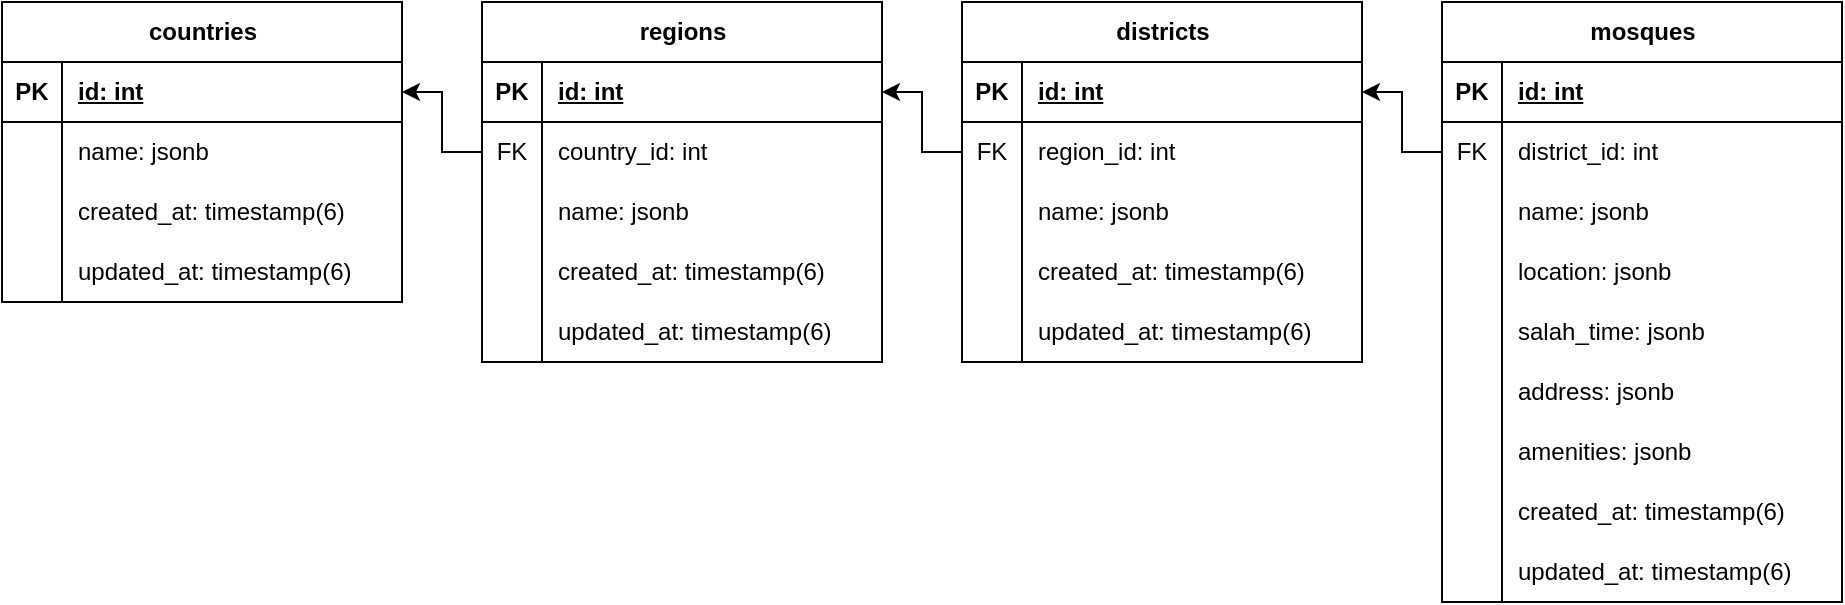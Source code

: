 <mxfile version="24.7.13" pages="2">
  <diagram name="DatabaseSchema" id="WzUOnFmFL3qH8dnvqTib">
    <mxGraphModel dx="1173" dy="785" grid="1" gridSize="10" guides="1" tooltips="1" connect="1" arrows="1" fold="1" page="1" pageScale="1" pageWidth="1169" pageHeight="827" math="0" shadow="0">
      <root>
        <mxCell id="0" />
        <mxCell id="1" parent="0" />
        <mxCell id="nkXTZ7SDxYpdGSPFOSb1-1" value="countries" style="shape=table;startSize=30;container=1;collapsible=1;childLayout=tableLayout;fixedRows=1;rowLines=0;fontStyle=1;align=center;resizeLast=1;html=1;" vertex="1" parent="1">
          <mxGeometry x="40" y="80" width="200" height="150" as="geometry" />
        </mxCell>
        <mxCell id="nkXTZ7SDxYpdGSPFOSb1-2" value="" style="shape=tableRow;horizontal=0;startSize=0;swimlaneHead=0;swimlaneBody=0;fillColor=none;collapsible=0;dropTarget=0;points=[[0,0.5],[1,0.5]];portConstraint=eastwest;top=0;left=0;right=0;bottom=1;" vertex="1" parent="nkXTZ7SDxYpdGSPFOSb1-1">
          <mxGeometry y="30" width="200" height="30" as="geometry" />
        </mxCell>
        <mxCell id="nkXTZ7SDxYpdGSPFOSb1-3" value="PK" style="shape=partialRectangle;connectable=0;fillColor=none;top=0;left=0;bottom=0;right=0;fontStyle=1;overflow=hidden;whiteSpace=wrap;html=1;" vertex="1" parent="nkXTZ7SDxYpdGSPFOSb1-2">
          <mxGeometry width="30" height="30" as="geometry">
            <mxRectangle width="30" height="30" as="alternateBounds" />
          </mxGeometry>
        </mxCell>
        <mxCell id="nkXTZ7SDxYpdGSPFOSb1-4" value="id: int" style="shape=partialRectangle;connectable=0;fillColor=none;top=0;left=0;bottom=0;right=0;align=left;spacingLeft=6;fontStyle=5;overflow=hidden;whiteSpace=wrap;html=1;" vertex="1" parent="nkXTZ7SDxYpdGSPFOSb1-2">
          <mxGeometry x="30" width="170" height="30" as="geometry">
            <mxRectangle width="170" height="30" as="alternateBounds" />
          </mxGeometry>
        </mxCell>
        <mxCell id="nkXTZ7SDxYpdGSPFOSb1-5" value="" style="shape=tableRow;horizontal=0;startSize=0;swimlaneHead=0;swimlaneBody=0;fillColor=none;collapsible=0;dropTarget=0;points=[[0,0.5],[1,0.5]];portConstraint=eastwest;top=0;left=0;right=0;bottom=0;" vertex="1" parent="nkXTZ7SDxYpdGSPFOSb1-1">
          <mxGeometry y="60" width="200" height="30" as="geometry" />
        </mxCell>
        <mxCell id="nkXTZ7SDxYpdGSPFOSb1-6" value="" style="shape=partialRectangle;connectable=0;fillColor=none;top=0;left=0;bottom=0;right=0;editable=1;overflow=hidden;whiteSpace=wrap;html=1;" vertex="1" parent="nkXTZ7SDxYpdGSPFOSb1-5">
          <mxGeometry width="30" height="30" as="geometry">
            <mxRectangle width="30" height="30" as="alternateBounds" />
          </mxGeometry>
        </mxCell>
        <mxCell id="nkXTZ7SDxYpdGSPFOSb1-7" value="name: jsonb" style="shape=partialRectangle;connectable=0;fillColor=none;top=0;left=0;bottom=0;right=0;align=left;spacingLeft=6;overflow=hidden;whiteSpace=wrap;html=1;" vertex="1" parent="nkXTZ7SDxYpdGSPFOSb1-5">
          <mxGeometry x="30" width="170" height="30" as="geometry">
            <mxRectangle width="170" height="30" as="alternateBounds" />
          </mxGeometry>
        </mxCell>
        <mxCell id="nkXTZ7SDxYpdGSPFOSb1-8" value="" style="shape=tableRow;horizontal=0;startSize=0;swimlaneHead=0;swimlaneBody=0;fillColor=none;collapsible=0;dropTarget=0;points=[[0,0.5],[1,0.5]];portConstraint=eastwest;top=0;left=0;right=0;bottom=0;" vertex="1" parent="nkXTZ7SDxYpdGSPFOSb1-1">
          <mxGeometry y="90" width="200" height="30" as="geometry" />
        </mxCell>
        <mxCell id="nkXTZ7SDxYpdGSPFOSb1-9" value="" style="shape=partialRectangle;connectable=0;fillColor=none;top=0;left=0;bottom=0;right=0;editable=1;overflow=hidden;whiteSpace=wrap;html=1;" vertex="1" parent="nkXTZ7SDxYpdGSPFOSb1-8">
          <mxGeometry width="30" height="30" as="geometry">
            <mxRectangle width="30" height="30" as="alternateBounds" />
          </mxGeometry>
        </mxCell>
        <mxCell id="nkXTZ7SDxYpdGSPFOSb1-10" value="created_at: timestamp(6)" style="shape=partialRectangle;connectable=0;fillColor=none;top=0;left=0;bottom=0;right=0;align=left;spacingLeft=6;overflow=hidden;whiteSpace=wrap;html=1;" vertex="1" parent="nkXTZ7SDxYpdGSPFOSb1-8">
          <mxGeometry x="30" width="170" height="30" as="geometry">
            <mxRectangle width="170" height="30" as="alternateBounds" />
          </mxGeometry>
        </mxCell>
        <mxCell id="nkXTZ7SDxYpdGSPFOSb1-11" value="" style="shape=tableRow;horizontal=0;startSize=0;swimlaneHead=0;swimlaneBody=0;fillColor=none;collapsible=0;dropTarget=0;points=[[0,0.5],[1,0.5]];portConstraint=eastwest;top=0;left=0;right=0;bottom=0;" vertex="1" parent="nkXTZ7SDxYpdGSPFOSb1-1">
          <mxGeometry y="120" width="200" height="30" as="geometry" />
        </mxCell>
        <mxCell id="nkXTZ7SDxYpdGSPFOSb1-12" value="" style="shape=partialRectangle;connectable=0;fillColor=none;top=0;left=0;bottom=0;right=0;editable=1;overflow=hidden;whiteSpace=wrap;html=1;" vertex="1" parent="nkXTZ7SDxYpdGSPFOSb1-11">
          <mxGeometry width="30" height="30" as="geometry">
            <mxRectangle width="30" height="30" as="alternateBounds" />
          </mxGeometry>
        </mxCell>
        <mxCell id="nkXTZ7SDxYpdGSPFOSb1-13" value="updated_at: timestamp(6)" style="shape=partialRectangle;connectable=0;fillColor=none;top=0;left=0;bottom=0;right=0;align=left;spacingLeft=6;overflow=hidden;whiteSpace=wrap;html=1;" vertex="1" parent="nkXTZ7SDxYpdGSPFOSb1-11">
          <mxGeometry x="30" width="170" height="30" as="geometry">
            <mxRectangle width="170" height="30" as="alternateBounds" />
          </mxGeometry>
        </mxCell>
        <mxCell id="nkXTZ7SDxYpdGSPFOSb1-14" value="regions" style="shape=table;startSize=30;container=1;collapsible=1;childLayout=tableLayout;fixedRows=1;rowLines=0;fontStyle=1;align=center;resizeLast=1;html=1;" vertex="1" parent="1">
          <mxGeometry x="280" y="80" width="200" height="180" as="geometry" />
        </mxCell>
        <mxCell id="nkXTZ7SDxYpdGSPFOSb1-15" value="" style="shape=tableRow;horizontal=0;startSize=0;swimlaneHead=0;swimlaneBody=0;fillColor=none;collapsible=0;dropTarget=0;points=[[0,0.5],[1,0.5]];portConstraint=eastwest;top=0;left=0;right=0;bottom=1;strokeColor=default;swimlaneLine=1;" vertex="1" parent="nkXTZ7SDxYpdGSPFOSb1-14">
          <mxGeometry y="30" width="200" height="30" as="geometry" />
        </mxCell>
        <mxCell id="nkXTZ7SDxYpdGSPFOSb1-16" value="PK" style="shape=partialRectangle;connectable=0;fillColor=none;top=0;left=0;bottom=0;right=0;fontStyle=1;overflow=hidden;whiteSpace=wrap;html=1;" vertex="1" parent="nkXTZ7SDxYpdGSPFOSb1-15">
          <mxGeometry width="30" height="30" as="geometry">
            <mxRectangle width="30" height="30" as="alternateBounds" />
          </mxGeometry>
        </mxCell>
        <mxCell id="nkXTZ7SDxYpdGSPFOSb1-17" value="id: int" style="shape=partialRectangle;connectable=0;fillColor=none;top=0;left=0;bottom=0;right=0;align=left;spacingLeft=6;fontStyle=5;overflow=hidden;whiteSpace=wrap;html=1;" vertex="1" parent="nkXTZ7SDxYpdGSPFOSb1-15">
          <mxGeometry x="30" width="170" height="30" as="geometry">
            <mxRectangle width="170" height="30" as="alternateBounds" />
          </mxGeometry>
        </mxCell>
        <mxCell id="nkXTZ7SDxYpdGSPFOSb1-27" value="" style="shape=tableRow;horizontal=0;startSize=0;swimlaneHead=0;swimlaneBody=0;fillColor=none;collapsible=0;dropTarget=0;points=[[0,0.5],[1,0.5]];portConstraint=eastwest;top=0;left=0;right=0;bottom=0;" vertex="1" parent="nkXTZ7SDxYpdGSPFOSb1-14">
          <mxGeometry y="60" width="200" height="30" as="geometry" />
        </mxCell>
        <mxCell id="nkXTZ7SDxYpdGSPFOSb1-28" value="FK" style="shape=partialRectangle;connectable=0;fillColor=none;top=0;left=0;bottom=0;right=0;editable=1;overflow=hidden;whiteSpace=wrap;html=1;" vertex="1" parent="nkXTZ7SDxYpdGSPFOSb1-27">
          <mxGeometry width="30" height="30" as="geometry">
            <mxRectangle width="30" height="30" as="alternateBounds" />
          </mxGeometry>
        </mxCell>
        <mxCell id="nkXTZ7SDxYpdGSPFOSb1-29" value="country_id: int" style="shape=partialRectangle;connectable=0;fillColor=none;top=0;left=0;bottom=0;right=0;align=left;spacingLeft=6;overflow=hidden;whiteSpace=wrap;html=1;" vertex="1" parent="nkXTZ7SDxYpdGSPFOSb1-27">
          <mxGeometry x="30" width="170" height="30" as="geometry">
            <mxRectangle width="170" height="30" as="alternateBounds" />
          </mxGeometry>
        </mxCell>
        <mxCell id="nkXTZ7SDxYpdGSPFOSb1-18" value="" style="shape=tableRow;horizontal=0;startSize=0;swimlaneHead=0;swimlaneBody=0;fillColor=none;collapsible=0;dropTarget=0;points=[[0,0.5],[1,0.5]];portConstraint=eastwest;top=0;left=0;right=0;bottom=0;" vertex="1" parent="nkXTZ7SDxYpdGSPFOSb1-14">
          <mxGeometry y="90" width="200" height="30" as="geometry" />
        </mxCell>
        <mxCell id="nkXTZ7SDxYpdGSPFOSb1-19" value="" style="shape=partialRectangle;connectable=0;fillColor=none;top=0;left=0;bottom=0;right=0;editable=1;overflow=hidden;whiteSpace=wrap;html=1;" vertex="1" parent="nkXTZ7SDxYpdGSPFOSb1-18">
          <mxGeometry width="30" height="30" as="geometry">
            <mxRectangle width="30" height="30" as="alternateBounds" />
          </mxGeometry>
        </mxCell>
        <mxCell id="nkXTZ7SDxYpdGSPFOSb1-20" value="name: jsonb" style="shape=partialRectangle;connectable=0;fillColor=none;top=0;left=0;bottom=0;right=0;align=left;spacingLeft=6;overflow=hidden;whiteSpace=wrap;html=1;" vertex="1" parent="nkXTZ7SDxYpdGSPFOSb1-18">
          <mxGeometry x="30" width="170" height="30" as="geometry">
            <mxRectangle width="170" height="30" as="alternateBounds" />
          </mxGeometry>
        </mxCell>
        <mxCell id="nkXTZ7SDxYpdGSPFOSb1-21" value="" style="shape=tableRow;horizontal=0;startSize=0;swimlaneHead=0;swimlaneBody=0;fillColor=none;collapsible=0;dropTarget=0;points=[[0,0.5],[1,0.5]];portConstraint=eastwest;top=0;left=0;right=0;bottom=0;" vertex="1" parent="nkXTZ7SDxYpdGSPFOSb1-14">
          <mxGeometry y="120" width="200" height="30" as="geometry" />
        </mxCell>
        <mxCell id="nkXTZ7SDxYpdGSPFOSb1-22" value="" style="shape=partialRectangle;connectable=0;fillColor=none;top=0;left=0;bottom=0;right=0;editable=1;overflow=hidden;whiteSpace=wrap;html=1;" vertex="1" parent="nkXTZ7SDxYpdGSPFOSb1-21">
          <mxGeometry width="30" height="30" as="geometry">
            <mxRectangle width="30" height="30" as="alternateBounds" />
          </mxGeometry>
        </mxCell>
        <mxCell id="nkXTZ7SDxYpdGSPFOSb1-23" value="created_at: timestamp(6)" style="shape=partialRectangle;connectable=0;fillColor=none;top=0;left=0;bottom=0;right=0;align=left;spacingLeft=6;overflow=hidden;whiteSpace=wrap;html=1;" vertex="1" parent="nkXTZ7SDxYpdGSPFOSb1-21">
          <mxGeometry x="30" width="170" height="30" as="geometry">
            <mxRectangle width="170" height="30" as="alternateBounds" />
          </mxGeometry>
        </mxCell>
        <mxCell id="nkXTZ7SDxYpdGSPFOSb1-24" value="" style="shape=tableRow;horizontal=0;startSize=0;swimlaneHead=0;swimlaneBody=0;fillColor=none;collapsible=0;dropTarget=0;points=[[0,0.5],[1,0.5]];portConstraint=eastwest;top=0;left=0;right=0;bottom=0;" vertex="1" parent="nkXTZ7SDxYpdGSPFOSb1-14">
          <mxGeometry y="150" width="200" height="30" as="geometry" />
        </mxCell>
        <mxCell id="nkXTZ7SDxYpdGSPFOSb1-25" value="" style="shape=partialRectangle;connectable=0;fillColor=none;top=0;left=0;bottom=0;right=0;editable=1;overflow=hidden;whiteSpace=wrap;html=1;" vertex="1" parent="nkXTZ7SDxYpdGSPFOSb1-24">
          <mxGeometry width="30" height="30" as="geometry">
            <mxRectangle width="30" height="30" as="alternateBounds" />
          </mxGeometry>
        </mxCell>
        <mxCell id="nkXTZ7SDxYpdGSPFOSb1-26" value="updated_at: timestamp(6)" style="shape=partialRectangle;connectable=0;fillColor=none;top=0;left=0;bottom=0;right=0;align=left;spacingLeft=6;overflow=hidden;whiteSpace=wrap;html=1;" vertex="1" parent="nkXTZ7SDxYpdGSPFOSb1-24">
          <mxGeometry x="30" width="170" height="30" as="geometry">
            <mxRectangle width="170" height="30" as="alternateBounds" />
          </mxGeometry>
        </mxCell>
        <mxCell id="nkXTZ7SDxYpdGSPFOSb1-30" value="districts" style="shape=table;startSize=30;container=1;collapsible=1;childLayout=tableLayout;fixedRows=1;rowLines=0;fontStyle=1;align=center;resizeLast=1;html=1;" vertex="1" parent="1">
          <mxGeometry x="520" y="80" width="200" height="180" as="geometry" />
        </mxCell>
        <mxCell id="nkXTZ7SDxYpdGSPFOSb1-31" value="" style="shape=tableRow;horizontal=0;startSize=0;swimlaneHead=0;swimlaneBody=0;fillColor=none;collapsible=0;dropTarget=0;points=[[0,0.5],[1,0.5]];portConstraint=eastwest;top=0;left=0;right=0;bottom=1;" vertex="1" parent="nkXTZ7SDxYpdGSPFOSb1-30">
          <mxGeometry y="30" width="200" height="30" as="geometry" />
        </mxCell>
        <mxCell id="nkXTZ7SDxYpdGSPFOSb1-32" value="PK" style="shape=partialRectangle;connectable=0;fillColor=none;top=0;left=0;bottom=0;right=0;fontStyle=1;overflow=hidden;whiteSpace=wrap;html=1;" vertex="1" parent="nkXTZ7SDxYpdGSPFOSb1-31">
          <mxGeometry width="30" height="30" as="geometry">
            <mxRectangle width="30" height="30" as="alternateBounds" />
          </mxGeometry>
        </mxCell>
        <mxCell id="nkXTZ7SDxYpdGSPFOSb1-33" value="id: int" style="shape=partialRectangle;connectable=0;fillColor=none;top=0;left=0;bottom=0;right=0;align=left;spacingLeft=6;fontStyle=5;overflow=hidden;whiteSpace=wrap;html=1;" vertex="1" parent="nkXTZ7SDxYpdGSPFOSb1-31">
          <mxGeometry x="30" width="170" height="30" as="geometry">
            <mxRectangle width="170" height="30" as="alternateBounds" />
          </mxGeometry>
        </mxCell>
        <mxCell id="nkXTZ7SDxYpdGSPFOSb1-37" value="" style="shape=tableRow;horizontal=0;startSize=0;swimlaneHead=0;swimlaneBody=0;fillColor=none;collapsible=0;dropTarget=0;points=[[0,0.5],[1,0.5]];portConstraint=eastwest;top=0;left=0;right=0;bottom=0;" vertex="1" parent="nkXTZ7SDxYpdGSPFOSb1-30">
          <mxGeometry y="60" width="200" height="30" as="geometry" />
        </mxCell>
        <mxCell id="nkXTZ7SDxYpdGSPFOSb1-38" value="FK" style="shape=partialRectangle;connectable=0;fillColor=none;top=0;left=0;bottom=0;right=0;editable=1;overflow=hidden;whiteSpace=wrap;html=1;" vertex="1" parent="nkXTZ7SDxYpdGSPFOSb1-37">
          <mxGeometry width="30" height="30" as="geometry">
            <mxRectangle width="30" height="30" as="alternateBounds" />
          </mxGeometry>
        </mxCell>
        <mxCell id="nkXTZ7SDxYpdGSPFOSb1-39" value="region_id: int" style="shape=partialRectangle;connectable=0;fillColor=none;top=0;left=0;bottom=0;right=0;align=left;spacingLeft=6;overflow=hidden;whiteSpace=wrap;html=1;" vertex="1" parent="nkXTZ7SDxYpdGSPFOSb1-37">
          <mxGeometry x="30" width="170" height="30" as="geometry">
            <mxRectangle width="170" height="30" as="alternateBounds" />
          </mxGeometry>
        </mxCell>
        <mxCell id="nkXTZ7SDxYpdGSPFOSb1-34" value="" style="shape=tableRow;horizontal=0;startSize=0;swimlaneHead=0;swimlaneBody=0;fillColor=none;collapsible=0;dropTarget=0;points=[[0,0.5],[1,0.5]];portConstraint=eastwest;top=0;left=0;right=0;bottom=0;" vertex="1" parent="nkXTZ7SDxYpdGSPFOSb1-30">
          <mxGeometry y="90" width="200" height="30" as="geometry" />
        </mxCell>
        <mxCell id="nkXTZ7SDxYpdGSPFOSb1-35" value="" style="shape=partialRectangle;connectable=0;fillColor=none;top=0;left=0;bottom=0;right=0;editable=1;overflow=hidden;whiteSpace=wrap;html=1;" vertex="1" parent="nkXTZ7SDxYpdGSPFOSb1-34">
          <mxGeometry width="30" height="30" as="geometry">
            <mxRectangle width="30" height="30" as="alternateBounds" />
          </mxGeometry>
        </mxCell>
        <mxCell id="nkXTZ7SDxYpdGSPFOSb1-36" value="name: jsonb" style="shape=partialRectangle;connectable=0;fillColor=none;top=0;left=0;bottom=0;right=0;align=left;spacingLeft=6;overflow=hidden;whiteSpace=wrap;html=1;" vertex="1" parent="nkXTZ7SDxYpdGSPFOSb1-34">
          <mxGeometry x="30" width="170" height="30" as="geometry">
            <mxRectangle width="170" height="30" as="alternateBounds" />
          </mxGeometry>
        </mxCell>
        <mxCell id="nkXTZ7SDxYpdGSPFOSb1-40" value="" style="shape=tableRow;horizontal=0;startSize=0;swimlaneHead=0;swimlaneBody=0;fillColor=none;collapsible=0;dropTarget=0;points=[[0,0.5],[1,0.5]];portConstraint=eastwest;top=0;left=0;right=0;bottom=0;" vertex="1" parent="nkXTZ7SDxYpdGSPFOSb1-30">
          <mxGeometry y="120" width="200" height="30" as="geometry" />
        </mxCell>
        <mxCell id="nkXTZ7SDxYpdGSPFOSb1-41" value="" style="shape=partialRectangle;connectable=0;fillColor=none;top=0;left=0;bottom=0;right=0;editable=1;overflow=hidden;whiteSpace=wrap;html=1;" vertex="1" parent="nkXTZ7SDxYpdGSPFOSb1-40">
          <mxGeometry width="30" height="30" as="geometry">
            <mxRectangle width="30" height="30" as="alternateBounds" />
          </mxGeometry>
        </mxCell>
        <mxCell id="nkXTZ7SDxYpdGSPFOSb1-42" value="created_at: timestamp(6)" style="shape=partialRectangle;connectable=0;fillColor=none;top=0;left=0;bottom=0;right=0;align=left;spacingLeft=6;overflow=hidden;whiteSpace=wrap;html=1;" vertex="1" parent="nkXTZ7SDxYpdGSPFOSb1-40">
          <mxGeometry x="30" width="170" height="30" as="geometry">
            <mxRectangle width="170" height="30" as="alternateBounds" />
          </mxGeometry>
        </mxCell>
        <mxCell id="nkXTZ7SDxYpdGSPFOSb1-43" value="" style="shape=tableRow;horizontal=0;startSize=0;swimlaneHead=0;swimlaneBody=0;fillColor=none;collapsible=0;dropTarget=0;points=[[0,0.5],[1,0.5]];portConstraint=eastwest;top=0;left=0;right=0;bottom=0;" vertex="1" parent="nkXTZ7SDxYpdGSPFOSb1-30">
          <mxGeometry y="150" width="200" height="30" as="geometry" />
        </mxCell>
        <mxCell id="nkXTZ7SDxYpdGSPFOSb1-44" value="" style="shape=partialRectangle;connectable=0;fillColor=none;top=0;left=0;bottom=0;right=0;editable=1;overflow=hidden;whiteSpace=wrap;html=1;" vertex="1" parent="nkXTZ7SDxYpdGSPFOSb1-43">
          <mxGeometry width="30" height="30" as="geometry">
            <mxRectangle width="30" height="30" as="alternateBounds" />
          </mxGeometry>
        </mxCell>
        <mxCell id="nkXTZ7SDxYpdGSPFOSb1-45" value="updated_at: timestamp(6)" style="shape=partialRectangle;connectable=0;fillColor=none;top=0;left=0;bottom=0;right=0;align=left;spacingLeft=6;overflow=hidden;whiteSpace=wrap;html=1;" vertex="1" parent="nkXTZ7SDxYpdGSPFOSb1-43">
          <mxGeometry x="30" width="170" height="30" as="geometry">
            <mxRectangle width="170" height="30" as="alternateBounds" />
          </mxGeometry>
        </mxCell>
        <mxCell id="nkXTZ7SDxYpdGSPFOSb1-46" value="mosques" style="shape=table;startSize=30;container=1;collapsible=1;childLayout=tableLayout;fixedRows=1;rowLines=0;fontStyle=1;align=center;resizeLast=1;html=1;" vertex="1" parent="1">
          <mxGeometry x="760" y="80" width="200" height="300" as="geometry" />
        </mxCell>
        <mxCell id="nkXTZ7SDxYpdGSPFOSb1-47" value="" style="shape=tableRow;horizontal=0;startSize=0;swimlaneHead=0;swimlaneBody=0;fillColor=none;collapsible=0;dropTarget=0;points=[[0,0.5],[1,0.5]];portConstraint=eastwest;top=0;left=0;right=0;bottom=1;" vertex="1" parent="nkXTZ7SDxYpdGSPFOSb1-46">
          <mxGeometry y="30" width="200" height="30" as="geometry" />
        </mxCell>
        <mxCell id="nkXTZ7SDxYpdGSPFOSb1-48" value="PK" style="shape=partialRectangle;connectable=0;fillColor=none;top=0;left=0;bottom=0;right=0;fontStyle=1;overflow=hidden;whiteSpace=wrap;html=1;" vertex="1" parent="nkXTZ7SDxYpdGSPFOSb1-47">
          <mxGeometry width="30" height="30" as="geometry">
            <mxRectangle width="30" height="30" as="alternateBounds" />
          </mxGeometry>
        </mxCell>
        <mxCell id="nkXTZ7SDxYpdGSPFOSb1-49" value="id: int" style="shape=partialRectangle;connectable=0;fillColor=none;top=0;left=0;bottom=0;right=0;align=left;spacingLeft=6;fontStyle=5;overflow=hidden;whiteSpace=wrap;html=1;" vertex="1" parent="nkXTZ7SDxYpdGSPFOSb1-47">
          <mxGeometry x="30" width="170" height="30" as="geometry">
            <mxRectangle width="170" height="30" as="alternateBounds" />
          </mxGeometry>
        </mxCell>
        <mxCell id="nkXTZ7SDxYpdGSPFOSb1-53" value="" style="shape=tableRow;horizontal=0;startSize=0;swimlaneHead=0;swimlaneBody=0;fillColor=none;collapsible=0;dropTarget=0;points=[[0,0.5],[1,0.5]];portConstraint=eastwest;top=0;left=0;right=0;bottom=0;" vertex="1" parent="nkXTZ7SDxYpdGSPFOSb1-46">
          <mxGeometry y="60" width="200" height="30" as="geometry" />
        </mxCell>
        <mxCell id="nkXTZ7SDxYpdGSPFOSb1-54" value="FK" style="shape=partialRectangle;connectable=0;fillColor=none;top=0;left=0;bottom=0;right=0;editable=1;overflow=hidden;whiteSpace=wrap;html=1;" vertex="1" parent="nkXTZ7SDxYpdGSPFOSb1-53">
          <mxGeometry width="30" height="30" as="geometry">
            <mxRectangle width="30" height="30" as="alternateBounds" />
          </mxGeometry>
        </mxCell>
        <mxCell id="nkXTZ7SDxYpdGSPFOSb1-55" value="district_id: int" style="shape=partialRectangle;connectable=0;fillColor=none;top=0;left=0;bottom=0;right=0;align=left;spacingLeft=6;overflow=hidden;whiteSpace=wrap;html=1;" vertex="1" parent="nkXTZ7SDxYpdGSPFOSb1-53">
          <mxGeometry x="30" width="170" height="30" as="geometry">
            <mxRectangle width="170" height="30" as="alternateBounds" />
          </mxGeometry>
        </mxCell>
        <mxCell id="nkXTZ7SDxYpdGSPFOSb1-50" value="" style="shape=tableRow;horizontal=0;startSize=0;swimlaneHead=0;swimlaneBody=0;fillColor=none;collapsible=0;dropTarget=0;points=[[0,0.5],[1,0.5]];portConstraint=eastwest;top=0;left=0;right=0;bottom=0;" vertex="1" parent="nkXTZ7SDxYpdGSPFOSb1-46">
          <mxGeometry y="90" width="200" height="30" as="geometry" />
        </mxCell>
        <mxCell id="nkXTZ7SDxYpdGSPFOSb1-51" value="" style="shape=partialRectangle;connectable=0;fillColor=none;top=0;left=0;bottom=0;right=0;editable=1;overflow=hidden;whiteSpace=wrap;html=1;" vertex="1" parent="nkXTZ7SDxYpdGSPFOSb1-50">
          <mxGeometry width="30" height="30" as="geometry">
            <mxRectangle width="30" height="30" as="alternateBounds" />
          </mxGeometry>
        </mxCell>
        <mxCell id="nkXTZ7SDxYpdGSPFOSb1-52" value="name: jsonb" style="shape=partialRectangle;connectable=0;fillColor=none;top=0;left=0;bottom=0;right=0;align=left;spacingLeft=6;overflow=hidden;whiteSpace=wrap;html=1;" vertex="1" parent="nkXTZ7SDxYpdGSPFOSb1-50">
          <mxGeometry x="30" width="170" height="30" as="geometry">
            <mxRectangle width="170" height="30" as="alternateBounds" />
          </mxGeometry>
        </mxCell>
        <mxCell id="nkXTZ7SDxYpdGSPFOSb1-67" value="" style="shape=tableRow;horizontal=0;startSize=0;swimlaneHead=0;swimlaneBody=0;fillColor=none;collapsible=0;dropTarget=0;points=[[0,0.5],[1,0.5]];portConstraint=eastwest;top=0;left=0;right=0;bottom=0;" vertex="1" parent="nkXTZ7SDxYpdGSPFOSb1-46">
          <mxGeometry y="120" width="200" height="30" as="geometry" />
        </mxCell>
        <mxCell id="nkXTZ7SDxYpdGSPFOSb1-68" value="" style="shape=partialRectangle;connectable=0;fillColor=none;top=0;left=0;bottom=0;right=0;editable=1;overflow=hidden;whiteSpace=wrap;html=1;" vertex="1" parent="nkXTZ7SDxYpdGSPFOSb1-67">
          <mxGeometry width="30" height="30" as="geometry">
            <mxRectangle width="30" height="30" as="alternateBounds" />
          </mxGeometry>
        </mxCell>
        <mxCell id="nkXTZ7SDxYpdGSPFOSb1-69" value="location: jsonb" style="shape=partialRectangle;connectable=0;fillColor=none;top=0;left=0;bottom=0;right=0;align=left;spacingLeft=6;overflow=hidden;whiteSpace=wrap;html=1;" vertex="1" parent="nkXTZ7SDxYpdGSPFOSb1-67">
          <mxGeometry x="30" width="170" height="30" as="geometry">
            <mxRectangle width="170" height="30" as="alternateBounds" />
          </mxGeometry>
        </mxCell>
        <mxCell id="nkXTZ7SDxYpdGSPFOSb1-70" value="" style="shape=tableRow;horizontal=0;startSize=0;swimlaneHead=0;swimlaneBody=0;fillColor=none;collapsible=0;dropTarget=0;points=[[0,0.5],[1,0.5]];portConstraint=eastwest;top=0;left=0;right=0;bottom=0;" vertex="1" parent="nkXTZ7SDxYpdGSPFOSb1-46">
          <mxGeometry y="150" width="200" height="30" as="geometry" />
        </mxCell>
        <mxCell id="nkXTZ7SDxYpdGSPFOSb1-71" value="" style="shape=partialRectangle;connectable=0;fillColor=none;top=0;left=0;bottom=0;right=0;editable=1;overflow=hidden;whiteSpace=wrap;html=1;" vertex="1" parent="nkXTZ7SDxYpdGSPFOSb1-70">
          <mxGeometry width="30" height="30" as="geometry">
            <mxRectangle width="30" height="30" as="alternateBounds" />
          </mxGeometry>
        </mxCell>
        <mxCell id="nkXTZ7SDxYpdGSPFOSb1-72" value="salah_time: jsonb" style="shape=partialRectangle;connectable=0;fillColor=none;top=0;left=0;bottom=0;right=0;align=left;spacingLeft=6;overflow=hidden;whiteSpace=wrap;html=1;" vertex="1" parent="nkXTZ7SDxYpdGSPFOSb1-70">
          <mxGeometry x="30" width="170" height="30" as="geometry">
            <mxRectangle width="170" height="30" as="alternateBounds" />
          </mxGeometry>
        </mxCell>
        <mxCell id="nkXTZ7SDxYpdGSPFOSb1-73" value="" style="shape=tableRow;horizontal=0;startSize=0;swimlaneHead=0;swimlaneBody=0;fillColor=none;collapsible=0;dropTarget=0;points=[[0,0.5],[1,0.5]];portConstraint=eastwest;top=0;left=0;right=0;bottom=0;" vertex="1" parent="nkXTZ7SDxYpdGSPFOSb1-46">
          <mxGeometry y="180" width="200" height="30" as="geometry" />
        </mxCell>
        <mxCell id="nkXTZ7SDxYpdGSPFOSb1-74" value="" style="shape=partialRectangle;connectable=0;fillColor=none;top=0;left=0;bottom=0;right=0;editable=1;overflow=hidden;whiteSpace=wrap;html=1;" vertex="1" parent="nkXTZ7SDxYpdGSPFOSb1-73">
          <mxGeometry width="30" height="30" as="geometry">
            <mxRectangle width="30" height="30" as="alternateBounds" />
          </mxGeometry>
        </mxCell>
        <mxCell id="nkXTZ7SDxYpdGSPFOSb1-75" value="address: jsonb" style="shape=partialRectangle;connectable=0;fillColor=none;top=0;left=0;bottom=0;right=0;align=left;spacingLeft=6;overflow=hidden;whiteSpace=wrap;html=1;" vertex="1" parent="nkXTZ7SDxYpdGSPFOSb1-73">
          <mxGeometry x="30" width="170" height="30" as="geometry">
            <mxRectangle width="170" height="30" as="alternateBounds" />
          </mxGeometry>
        </mxCell>
        <mxCell id="nkXTZ7SDxYpdGSPFOSb1-76" value="" style="shape=tableRow;horizontal=0;startSize=0;swimlaneHead=0;swimlaneBody=0;fillColor=none;collapsible=0;dropTarget=0;points=[[0,0.5],[1,0.5]];portConstraint=eastwest;top=0;left=0;right=0;bottom=0;" vertex="1" parent="nkXTZ7SDxYpdGSPFOSb1-46">
          <mxGeometry y="210" width="200" height="30" as="geometry" />
        </mxCell>
        <mxCell id="nkXTZ7SDxYpdGSPFOSb1-77" value="" style="shape=partialRectangle;connectable=0;fillColor=none;top=0;left=0;bottom=0;right=0;editable=1;overflow=hidden;whiteSpace=wrap;html=1;" vertex="1" parent="nkXTZ7SDxYpdGSPFOSb1-76">
          <mxGeometry width="30" height="30" as="geometry">
            <mxRectangle width="30" height="30" as="alternateBounds" />
          </mxGeometry>
        </mxCell>
        <mxCell id="nkXTZ7SDxYpdGSPFOSb1-78" value="amenities: jsonb" style="shape=partialRectangle;connectable=0;fillColor=none;top=0;left=0;bottom=0;right=0;align=left;spacingLeft=6;overflow=hidden;whiteSpace=wrap;html=1;" vertex="1" parent="nkXTZ7SDxYpdGSPFOSb1-76">
          <mxGeometry x="30" width="170" height="30" as="geometry">
            <mxRectangle width="170" height="30" as="alternateBounds" />
          </mxGeometry>
        </mxCell>
        <mxCell id="nkXTZ7SDxYpdGSPFOSb1-56" value="" style="shape=tableRow;horizontal=0;startSize=0;swimlaneHead=0;swimlaneBody=0;fillColor=none;collapsible=0;dropTarget=0;points=[[0,0.5],[1,0.5]];portConstraint=eastwest;top=0;left=0;right=0;bottom=0;" vertex="1" parent="nkXTZ7SDxYpdGSPFOSb1-46">
          <mxGeometry y="240" width="200" height="30" as="geometry" />
        </mxCell>
        <mxCell id="nkXTZ7SDxYpdGSPFOSb1-57" value="" style="shape=partialRectangle;connectable=0;fillColor=none;top=0;left=0;bottom=0;right=0;editable=1;overflow=hidden;whiteSpace=wrap;html=1;" vertex="1" parent="nkXTZ7SDxYpdGSPFOSb1-56">
          <mxGeometry width="30" height="30" as="geometry">
            <mxRectangle width="30" height="30" as="alternateBounds" />
          </mxGeometry>
        </mxCell>
        <mxCell id="nkXTZ7SDxYpdGSPFOSb1-58" value="created_at: timestamp(6)" style="shape=partialRectangle;connectable=0;fillColor=none;top=0;left=0;bottom=0;right=0;align=left;spacingLeft=6;overflow=hidden;whiteSpace=wrap;html=1;" vertex="1" parent="nkXTZ7SDxYpdGSPFOSb1-56">
          <mxGeometry x="30" width="170" height="30" as="geometry">
            <mxRectangle width="170" height="30" as="alternateBounds" />
          </mxGeometry>
        </mxCell>
        <mxCell id="nkXTZ7SDxYpdGSPFOSb1-59" value="" style="shape=tableRow;horizontal=0;startSize=0;swimlaneHead=0;swimlaneBody=0;fillColor=none;collapsible=0;dropTarget=0;points=[[0,0.5],[1,0.5]];portConstraint=eastwest;top=0;left=0;right=0;bottom=0;" vertex="1" parent="nkXTZ7SDxYpdGSPFOSb1-46">
          <mxGeometry y="270" width="200" height="30" as="geometry" />
        </mxCell>
        <mxCell id="nkXTZ7SDxYpdGSPFOSb1-60" value="" style="shape=partialRectangle;connectable=0;fillColor=none;top=0;left=0;bottom=0;right=0;editable=1;overflow=hidden;whiteSpace=wrap;html=1;" vertex="1" parent="nkXTZ7SDxYpdGSPFOSb1-59">
          <mxGeometry width="30" height="30" as="geometry">
            <mxRectangle width="30" height="30" as="alternateBounds" />
          </mxGeometry>
        </mxCell>
        <mxCell id="nkXTZ7SDxYpdGSPFOSb1-61" value="updated_at: timestamp(6)" style="shape=partialRectangle;connectable=0;fillColor=none;top=0;left=0;bottom=0;right=0;align=left;spacingLeft=6;overflow=hidden;whiteSpace=wrap;html=1;" vertex="1" parent="nkXTZ7SDxYpdGSPFOSb1-59">
          <mxGeometry x="30" width="170" height="30" as="geometry">
            <mxRectangle width="170" height="30" as="alternateBounds" />
          </mxGeometry>
        </mxCell>
        <mxCell id="nkXTZ7SDxYpdGSPFOSb1-79" style="edgeStyle=orthogonalEdgeStyle;rounded=0;orthogonalLoop=1;jettySize=auto;html=1;exitX=0;exitY=0.5;exitDx=0;exitDy=0;" edge="1" parent="1" source="nkXTZ7SDxYpdGSPFOSb1-53" target="nkXTZ7SDxYpdGSPFOSb1-31">
          <mxGeometry relative="1" as="geometry" />
        </mxCell>
        <mxCell id="nkXTZ7SDxYpdGSPFOSb1-80" style="edgeStyle=orthogonalEdgeStyle;rounded=0;orthogonalLoop=1;jettySize=auto;html=1;exitX=0;exitY=0.5;exitDx=0;exitDy=0;" edge="1" parent="1" source="nkXTZ7SDxYpdGSPFOSb1-37" target="nkXTZ7SDxYpdGSPFOSb1-15">
          <mxGeometry relative="1" as="geometry" />
        </mxCell>
        <mxCell id="nkXTZ7SDxYpdGSPFOSb1-81" style="edgeStyle=orthogonalEdgeStyle;rounded=0;orthogonalLoop=1;jettySize=auto;html=1;exitX=0;exitY=0.5;exitDx=0;exitDy=0;" edge="1" parent="1" source="nkXTZ7SDxYpdGSPFOSb1-27" target="nkXTZ7SDxYpdGSPFOSb1-2">
          <mxGeometry relative="1" as="geometry" />
        </mxCell>
      </root>
    </mxGraphModel>
  </diagram>
  <diagram id="Eb_2sReCZpHjwzB-w1V_" name="EntitySchema">
    <mxGraphModel dx="1235" dy="826" grid="1" gridSize="10" guides="1" tooltips="1" connect="1" arrows="1" fold="1" page="1" pageScale="1" pageWidth="1169" pageHeight="827" math="0" shadow="0">
      <root>
        <mxCell id="0" />
        <mxCell id="1" parent="0" />
        <mxCell id="_cFoJkdBK4DS1H8U97Kk-1" value="Country" style="swimlane;fontStyle=0;childLayout=stackLayout;horizontal=1;startSize=26;fillColor=none;horizontalStack=0;resizeParent=1;resizeParentMax=0;resizeLast=0;collapsible=1;marginBottom=0;whiteSpace=wrap;html=1;" vertex="1" parent="1">
          <mxGeometry x="120" y="200" width="200" height="156" as="geometry" />
        </mxCell>
        <mxCell id="_cFoJkdBK4DS1H8U97Kk-2" value="- id: Integer" style="text;strokeColor=none;fillColor=none;align=left;verticalAlign=top;spacingLeft=4;spacingRight=4;overflow=hidden;rotatable=0;points=[[0,0.5],[1,0.5]];portConstraint=eastwest;whiteSpace=wrap;html=1;" vertex="1" parent="_cFoJkdBK4DS1H8U97Kk-1">
          <mxGeometry y="26" width="200" height="26" as="geometry" />
        </mxCell>
        <mxCell id="_cFoJkdBK4DS1H8U97Kk-3" value="- name: HashMap&amp;lt;String,String&amp;gt;" style="text;strokeColor=none;fillColor=none;align=left;verticalAlign=top;spacingLeft=4;spacingRight=4;overflow=hidden;rotatable=0;points=[[0,0.5],[1,0.5]];portConstraint=eastwest;whiteSpace=wrap;html=1;" vertex="1" parent="_cFoJkdBK4DS1H8U97Kk-1">
          <mxGeometry y="52" width="200" height="26" as="geometry" />
        </mxCell>
        <mxCell id="_cFoJkdBK4DS1H8U97Kk-11" value="- regions: List&amp;lt;Region&amp;gt;" style="text;strokeColor=none;fillColor=none;align=left;verticalAlign=top;spacingLeft=4;spacingRight=4;overflow=hidden;rotatable=0;points=[[0,0.5],[1,0.5]];portConstraint=eastwest;whiteSpace=wrap;html=1;" vertex="1" parent="_cFoJkdBK4DS1H8U97Kk-1">
          <mxGeometry y="78" width="200" height="26" as="geometry" />
        </mxCell>
        <mxCell id="_cFoJkdBK4DS1H8U97Kk-4" value="- createdAt: LocalDateTime" style="text;strokeColor=none;fillColor=none;align=left;verticalAlign=top;spacingLeft=4;spacingRight=4;overflow=hidden;rotatable=0;points=[[0,0.5],[1,0.5]];portConstraint=eastwest;whiteSpace=wrap;html=1;" vertex="1" parent="_cFoJkdBK4DS1H8U97Kk-1">
          <mxGeometry y="104" width="200" height="26" as="geometry" />
        </mxCell>
        <mxCell id="_cFoJkdBK4DS1H8U97Kk-5" value="- updatedAt: LocalDateTime" style="text;strokeColor=none;fillColor=none;align=left;verticalAlign=top;spacingLeft=4;spacingRight=4;overflow=hidden;rotatable=0;points=[[0,0.5],[1,0.5]];portConstraint=eastwest;whiteSpace=wrap;html=1;" vertex="1" parent="_cFoJkdBK4DS1H8U97Kk-1">
          <mxGeometry y="130" width="200" height="26" as="geometry" />
        </mxCell>
        <mxCell id="_cFoJkdBK4DS1H8U97Kk-6" value="Region" style="swimlane;fontStyle=0;childLayout=stackLayout;horizontal=1;startSize=26;fillColor=none;horizontalStack=0;resizeParent=1;resizeParentMax=0;resizeLast=0;collapsible=1;marginBottom=0;whiteSpace=wrap;html=1;" vertex="1" parent="1">
          <mxGeometry x="360" y="200" width="200" height="182" as="geometry" />
        </mxCell>
        <mxCell id="_cFoJkdBK4DS1H8U97Kk-7" value="- id: Integer" style="text;strokeColor=none;fillColor=none;align=left;verticalAlign=top;spacingLeft=4;spacingRight=4;overflow=hidden;rotatable=0;points=[[0,0.5],[1,0.5]];portConstraint=eastwest;whiteSpace=wrap;html=1;" vertex="1" parent="_cFoJkdBK4DS1H8U97Kk-6">
          <mxGeometry y="26" width="200" height="26" as="geometry" />
        </mxCell>
        <mxCell id="_cFoJkdBK4DS1H8U97Kk-8" value="- name: HashMap&amp;lt;String,String&amp;gt;" style="text;strokeColor=none;fillColor=none;align=left;verticalAlign=top;spacingLeft=4;spacingRight=4;overflow=hidden;rotatable=0;points=[[0,0.5],[1,0.5]];portConstraint=eastwest;whiteSpace=wrap;html=1;" vertex="1" parent="_cFoJkdBK4DS1H8U97Kk-6">
          <mxGeometry y="52" width="200" height="26" as="geometry" />
        </mxCell>
        <mxCell id="_cFoJkdBK4DS1H8U97Kk-12" value="- country: Country" style="text;strokeColor=none;fillColor=none;align=left;verticalAlign=top;spacingLeft=4;spacingRight=4;overflow=hidden;rotatable=0;points=[[0,0.5],[1,0.5]];portConstraint=eastwest;whiteSpace=wrap;html=1;" vertex="1" parent="_cFoJkdBK4DS1H8U97Kk-6">
          <mxGeometry y="78" width="200" height="26" as="geometry" />
        </mxCell>
        <mxCell id="_cFoJkdBK4DS1H8U97Kk-13" value="- districts: List&amp;lt;District&amp;gt;" style="text;strokeColor=none;fillColor=none;align=left;verticalAlign=top;spacingLeft=4;spacingRight=4;overflow=hidden;rotatable=0;points=[[0,0.5],[1,0.5]];portConstraint=eastwest;whiteSpace=wrap;html=1;" vertex="1" parent="_cFoJkdBK4DS1H8U97Kk-6">
          <mxGeometry y="104" width="200" height="26" as="geometry" />
        </mxCell>
        <mxCell id="_cFoJkdBK4DS1H8U97Kk-9" value="- createdAt: LocalDateTime" style="text;strokeColor=none;fillColor=none;align=left;verticalAlign=top;spacingLeft=4;spacingRight=4;overflow=hidden;rotatable=0;points=[[0,0.5],[1,0.5]];portConstraint=eastwest;whiteSpace=wrap;html=1;" vertex="1" parent="_cFoJkdBK4DS1H8U97Kk-6">
          <mxGeometry y="130" width="200" height="26" as="geometry" />
        </mxCell>
        <mxCell id="_cFoJkdBK4DS1H8U97Kk-10" value="- updatedAt: LocalDateTime" style="text;strokeColor=none;fillColor=none;align=left;verticalAlign=top;spacingLeft=4;spacingRight=4;overflow=hidden;rotatable=0;points=[[0,0.5],[1,0.5]];portConstraint=eastwest;whiteSpace=wrap;html=1;" vertex="1" parent="_cFoJkdBK4DS1H8U97Kk-6">
          <mxGeometry y="156" width="200" height="26" as="geometry" />
        </mxCell>
        <mxCell id="_cFoJkdBK4DS1H8U97Kk-14" value="District" style="swimlane;fontStyle=0;childLayout=stackLayout;horizontal=1;startSize=26;fillColor=none;horizontalStack=0;resizeParent=1;resizeParentMax=0;resizeLast=0;collapsible=1;marginBottom=0;whiteSpace=wrap;html=1;" vertex="1" parent="1">
          <mxGeometry x="600" y="200" width="200" height="182" as="geometry" />
        </mxCell>
        <mxCell id="_cFoJkdBK4DS1H8U97Kk-15" value="- id: Integer" style="text;strokeColor=none;fillColor=none;align=left;verticalAlign=top;spacingLeft=4;spacingRight=4;overflow=hidden;rotatable=0;points=[[0,0.5],[1,0.5]];portConstraint=eastwest;whiteSpace=wrap;html=1;" vertex="1" parent="_cFoJkdBK4DS1H8U97Kk-14">
          <mxGeometry y="26" width="200" height="26" as="geometry" />
        </mxCell>
        <mxCell id="_cFoJkdBK4DS1H8U97Kk-16" value="- name: HashMap&amp;lt;String,String&amp;gt;" style="text;strokeColor=none;fillColor=none;align=left;verticalAlign=top;spacingLeft=4;spacingRight=4;overflow=hidden;rotatable=0;points=[[0,0.5],[1,0.5]];portConstraint=eastwest;whiteSpace=wrap;html=1;" vertex="1" parent="_cFoJkdBK4DS1H8U97Kk-14">
          <mxGeometry y="52" width="200" height="26" as="geometry" />
        </mxCell>
        <mxCell id="_cFoJkdBK4DS1H8U97Kk-17" value="- region: Region" style="text;strokeColor=none;fillColor=none;align=left;verticalAlign=top;spacingLeft=4;spacingRight=4;overflow=hidden;rotatable=0;points=[[0,0.5],[1,0.5]];portConstraint=eastwest;whiteSpace=wrap;html=1;" vertex="1" parent="_cFoJkdBK4DS1H8U97Kk-14">
          <mxGeometry y="78" width="200" height="26" as="geometry" />
        </mxCell>
        <mxCell id="_cFoJkdBK4DS1H8U97Kk-18" value="- mosques: List&amp;lt;Mosque&amp;gt;" style="text;strokeColor=none;fillColor=none;align=left;verticalAlign=top;spacingLeft=4;spacingRight=4;overflow=hidden;rotatable=0;points=[[0,0.5],[1,0.5]];portConstraint=eastwest;whiteSpace=wrap;html=1;" vertex="1" parent="_cFoJkdBK4DS1H8U97Kk-14">
          <mxGeometry y="104" width="200" height="26" as="geometry" />
        </mxCell>
        <mxCell id="_cFoJkdBK4DS1H8U97Kk-19" value="- createdAt: LocalDateTime" style="text;strokeColor=none;fillColor=none;align=left;verticalAlign=top;spacingLeft=4;spacingRight=4;overflow=hidden;rotatable=0;points=[[0,0.5],[1,0.5]];portConstraint=eastwest;whiteSpace=wrap;html=1;" vertex="1" parent="_cFoJkdBK4DS1H8U97Kk-14">
          <mxGeometry y="130" width="200" height="26" as="geometry" />
        </mxCell>
        <mxCell id="_cFoJkdBK4DS1H8U97Kk-20" value="- updatedAt: LocalDateTime" style="text;strokeColor=none;fillColor=none;align=left;verticalAlign=top;spacingLeft=4;spacingRight=4;overflow=hidden;rotatable=0;points=[[0,0.5],[1,0.5]];portConstraint=eastwest;whiteSpace=wrap;html=1;" vertex="1" parent="_cFoJkdBK4DS1H8U97Kk-14">
          <mxGeometry y="156" width="200" height="26" as="geometry" />
        </mxCell>
        <mxCell id="_cFoJkdBK4DS1H8U97Kk-21" value="Mosque" style="swimlane;fontStyle=0;childLayout=stackLayout;horizontal=1;startSize=26;fillColor=none;horizontalStack=0;resizeParent=1;resizeParentMax=0;resizeLast=0;collapsible=1;marginBottom=0;whiteSpace=wrap;html=1;" vertex="1" parent="1">
          <mxGeometry x="840" y="200" width="200" height="260" as="geometry" />
        </mxCell>
        <mxCell id="_cFoJkdBK4DS1H8U97Kk-22" value="- id: Integer" style="text;strokeColor=none;fillColor=none;align=left;verticalAlign=top;spacingLeft=4;spacingRight=4;overflow=hidden;rotatable=0;points=[[0,0.5],[1,0.5]];portConstraint=eastwest;whiteSpace=wrap;html=1;" vertex="1" parent="_cFoJkdBK4DS1H8U97Kk-21">
          <mxGeometry y="26" width="200" height="26" as="geometry" />
        </mxCell>
        <mxCell id="_cFoJkdBK4DS1H8U97Kk-23" value="- name: HashMap&amp;lt;String,String&amp;gt;" style="text;strokeColor=none;fillColor=none;align=left;verticalAlign=top;spacingLeft=4;spacingRight=4;overflow=hidden;rotatable=0;points=[[0,0.5],[1,0.5]];portConstraint=eastwest;whiteSpace=wrap;html=1;" vertex="1" parent="_cFoJkdBK4DS1H8U97Kk-21">
          <mxGeometry y="52" width="200" height="26" as="geometry" />
        </mxCell>
        <mxCell id="_cFoJkdBK4DS1H8U97Kk-24" value="- district: District" style="text;strokeColor=none;fillColor=none;align=left;verticalAlign=top;spacingLeft=4;spacingRight=4;overflow=hidden;rotatable=0;points=[[0,0.5],[1,0.5]];portConstraint=eastwest;whiteSpace=wrap;html=1;" vertex="1" parent="_cFoJkdBK4DS1H8U97Kk-21">
          <mxGeometry y="78" width="200" height="26" as="geometry" />
        </mxCell>
        <mxCell id="_cFoJkdBK4DS1H8U97Kk-25" value="- location: LocationVO" style="text;strokeColor=none;fillColor=none;align=left;verticalAlign=top;spacingLeft=4;spacingRight=4;overflow=hidden;rotatable=0;points=[[0,0.5],[1,0.5]];portConstraint=eastwest;whiteSpace=wrap;html=1;" vertex="1" parent="_cFoJkdBK4DS1H8U97Kk-21">
          <mxGeometry y="104" width="200" height="26" as="geometry" />
        </mxCell>
        <mxCell id="_cFoJkdBK4DS1H8U97Kk-28" value="- salahTime: SalahTimeVO" style="text;strokeColor=none;fillColor=none;align=left;verticalAlign=top;spacingLeft=4;spacingRight=4;overflow=hidden;rotatable=0;points=[[0,0.5],[1,0.5]];portConstraint=eastwest;whiteSpace=wrap;html=1;" vertex="1" parent="_cFoJkdBK4DS1H8U97Kk-21">
          <mxGeometry y="130" width="200" height="26" as="geometry" />
        </mxCell>
        <mxCell id="_cFoJkdBK4DS1H8U97Kk-29" value="- address: HashMap&amp;lt;String,String&amp;gt;" style="text;strokeColor=none;fillColor=none;align=left;verticalAlign=top;spacingLeft=4;spacingRight=4;overflow=hidden;rotatable=0;points=[[0,0.5],[1,0.5]];portConstraint=eastwest;whiteSpace=wrap;html=1;" vertex="1" parent="_cFoJkdBK4DS1H8U97Kk-21">
          <mxGeometry y="156" width="200" height="26" as="geometry" />
        </mxCell>
        <mxCell id="_cFoJkdBK4DS1H8U97Kk-30" value="- amenities: AmenitiesVO" style="text;strokeColor=none;fillColor=none;align=left;verticalAlign=top;spacingLeft=4;spacingRight=4;overflow=hidden;rotatable=0;points=[[0,0.5],[1,0.5]];portConstraint=eastwest;whiteSpace=wrap;html=1;" vertex="1" parent="_cFoJkdBK4DS1H8U97Kk-21">
          <mxGeometry y="182" width="200" height="26" as="geometry" />
        </mxCell>
        <mxCell id="_cFoJkdBK4DS1H8U97Kk-26" value="- createdAt: LocalDateTime" style="text;strokeColor=none;fillColor=none;align=left;verticalAlign=top;spacingLeft=4;spacingRight=4;overflow=hidden;rotatable=0;points=[[0,0.5],[1,0.5]];portConstraint=eastwest;whiteSpace=wrap;html=1;" vertex="1" parent="_cFoJkdBK4DS1H8U97Kk-21">
          <mxGeometry y="208" width="200" height="26" as="geometry" />
        </mxCell>
        <mxCell id="_cFoJkdBK4DS1H8U97Kk-27" value="- updatedAt: LocalDateTime" style="text;strokeColor=none;fillColor=none;align=left;verticalAlign=top;spacingLeft=4;spacingRight=4;overflow=hidden;rotatable=0;points=[[0,0.5],[1,0.5]];portConstraint=eastwest;whiteSpace=wrap;html=1;" vertex="1" parent="_cFoJkdBK4DS1H8U97Kk-21">
          <mxGeometry y="234" width="200" height="26" as="geometry" />
        </mxCell>
        <mxCell id="_cFoJkdBK4DS1H8U97Kk-33" value="LocationVO" style="swimlane;fontStyle=0;childLayout=stackLayout;horizontal=1;startSize=26;fillColor=none;horizontalStack=0;resizeParent=1;resizeParentMax=0;resizeLast=0;collapsible=1;marginBottom=0;whiteSpace=wrap;html=1;" vertex="1" parent="1">
          <mxGeometry x="120" y="480" width="160" height="78" as="geometry" />
        </mxCell>
        <mxCell id="_cFoJkdBK4DS1H8U97Kk-34" value="- latitude: String" style="text;strokeColor=none;fillColor=none;align=left;verticalAlign=top;spacingLeft=4;spacingRight=4;overflow=hidden;rotatable=0;points=[[0,0.5],[1,0.5]];portConstraint=eastwest;whiteSpace=wrap;html=1;" vertex="1" parent="_cFoJkdBK4DS1H8U97Kk-33">
          <mxGeometry y="26" width="160" height="26" as="geometry" />
        </mxCell>
        <mxCell id="_cFoJkdBK4DS1H8U97Kk-35" value="- longitude: String" style="text;strokeColor=none;fillColor=none;align=left;verticalAlign=top;spacingLeft=4;spacingRight=4;overflow=hidden;rotatable=0;points=[[0,0.5],[1,0.5]];portConstraint=eastwest;whiteSpace=wrap;html=1;" vertex="1" parent="_cFoJkdBK4DS1H8U97Kk-33">
          <mxGeometry y="52" width="160" height="26" as="geometry" />
        </mxCell>
        <mxCell id="_cFoJkdBK4DS1H8U97Kk-37" value="SalahTimeVO" style="swimlane;fontStyle=0;childLayout=stackLayout;horizontal=1;startSize=26;fillColor=none;horizontalStack=0;resizeParent=1;resizeParentMax=0;resizeLast=0;collapsible=1;marginBottom=0;whiteSpace=wrap;html=1;" vertex="1" parent="1">
          <mxGeometry x="320" y="480" width="160" height="156" as="geometry" />
        </mxCell>
        <mxCell id="_cFoJkdBK4DS1H8U97Kk-38" value="- fajr: String" style="text;strokeColor=none;fillColor=none;align=left;verticalAlign=top;spacingLeft=4;spacingRight=4;overflow=hidden;rotatable=0;points=[[0,0.5],[1,0.5]];portConstraint=eastwest;whiteSpace=wrap;html=1;" vertex="1" parent="_cFoJkdBK4DS1H8U97Kk-37">
          <mxGeometry y="26" width="160" height="26" as="geometry" />
        </mxCell>
        <mxCell id="_cFoJkdBK4DS1H8U97Kk-39" value="- dhuhr: String" style="text;strokeColor=none;fillColor=none;align=left;verticalAlign=top;spacingLeft=4;spacingRight=4;overflow=hidden;rotatable=0;points=[[0,0.5],[1,0.5]];portConstraint=eastwest;whiteSpace=wrap;html=1;" vertex="1" parent="_cFoJkdBK4DS1H8U97Kk-37">
          <mxGeometry y="52" width="160" height="26" as="geometry" />
        </mxCell>
        <mxCell id="_cFoJkdBK4DS1H8U97Kk-40" value="- asr: String" style="text;strokeColor=none;fillColor=none;align=left;verticalAlign=top;spacingLeft=4;spacingRight=4;overflow=hidden;rotatable=0;points=[[0,0.5],[1,0.5]];portConstraint=eastwest;whiteSpace=wrap;html=1;" vertex="1" parent="_cFoJkdBK4DS1H8U97Kk-37">
          <mxGeometry y="78" width="160" height="26" as="geometry" />
        </mxCell>
        <mxCell id="_cFoJkdBK4DS1H8U97Kk-41" value="- maghrib: String" style="text;strokeColor=none;fillColor=none;align=left;verticalAlign=top;spacingLeft=4;spacingRight=4;overflow=hidden;rotatable=0;points=[[0,0.5],[1,0.5]];portConstraint=eastwest;whiteSpace=wrap;html=1;" vertex="1" parent="_cFoJkdBK4DS1H8U97Kk-37">
          <mxGeometry y="104" width="160" height="26" as="geometry" />
        </mxCell>
        <mxCell id="_cFoJkdBK4DS1H8U97Kk-43" value="- isha: String" style="text;strokeColor=none;fillColor=none;align=left;verticalAlign=top;spacingLeft=4;spacingRight=4;overflow=hidden;rotatable=0;points=[[0,0.5],[1,0.5]];portConstraint=eastwest;whiteSpace=wrap;html=1;" vertex="1" parent="_cFoJkdBK4DS1H8U97Kk-37">
          <mxGeometry y="130" width="160" height="26" as="geometry" />
        </mxCell>
        <mxCell id="_cFoJkdBK4DS1H8U97Kk-44" value="AmenitiesVO" style="swimlane;fontStyle=0;childLayout=stackLayout;horizontal=1;startSize=26;fillColor=none;horizontalStack=0;resizeParent=1;resizeParentMax=0;resizeLast=0;collapsible=1;marginBottom=0;whiteSpace=wrap;html=1;" vertex="1" parent="1">
          <mxGeometry x="520" y="480" width="200" height="156" as="geometry" />
        </mxCell>
        <mxCell id="_cFoJkdBK4DS1H8U97Kk-45" value="- hasParking: boolean" style="text;strokeColor=none;fillColor=none;align=left;verticalAlign=top;spacingLeft=4;spacingRight=4;overflow=hidden;rotatable=0;points=[[0,0.5],[1,0.5]];portConstraint=eastwest;whiteSpace=wrap;html=1;" vertex="1" parent="_cFoJkdBK4DS1H8U97Kk-44">
          <mxGeometry y="26" width="200" height="26" as="geometry" />
        </mxCell>
        <mxCell id="_cFoJkdBK4DS1H8U97Kk-46" value="- hasAirConditioning: boolean" style="text;strokeColor=none;fillColor=none;align=left;verticalAlign=top;spacingLeft=4;spacingRight=4;overflow=hidden;rotatable=0;points=[[0,0.5],[1,0.5]];portConstraint=eastwest;whiteSpace=wrap;html=1;" vertex="1" parent="_cFoJkdBK4DS1H8U97Kk-44">
          <mxGeometry y="52" width="200" height="26" as="geometry" />
        </mxCell>
        <mxCell id="_cFoJkdBK4DS1H8U97Kk-47" value="- hasWuduArea: boolean" style="text;strokeColor=none;fillColor=none;align=left;verticalAlign=top;spacingLeft=4;spacingRight=4;overflow=hidden;rotatable=0;points=[[0,0.5],[1,0.5]];portConstraint=eastwest;whiteSpace=wrap;html=1;" vertex="1" parent="_cFoJkdBK4DS1H8U97Kk-44">
          <mxGeometry y="78" width="200" height="26" as="geometry" />
        </mxCell>
        <mxCell id="_cFoJkdBK4DS1H8U97Kk-48" value="- hasWomenWuduArea: boolean" style="text;strokeColor=none;fillColor=none;align=left;verticalAlign=top;spacingLeft=4;spacingRight=4;overflow=hidden;rotatable=0;points=[[0,0.5],[1,0.5]];portConstraint=eastwest;whiteSpace=wrap;html=1;" vertex="1" parent="_cFoJkdBK4DS1H8U97Kk-44">
          <mxGeometry y="104" width="200" height="26" as="geometry" />
        </mxCell>
        <mxCell id="_cFoJkdBK4DS1H8U97Kk-50" value="- hasWomenPrayingArea: boolean" style="text;strokeColor=none;fillColor=none;align=left;verticalAlign=top;spacingLeft=4;spacingRight=4;overflow=hidden;rotatable=0;points=[[0,0.5],[1,0.5]];portConstraint=eastwest;whiteSpace=wrap;html=1;" vertex="1" parent="_cFoJkdBK4DS1H8U97Kk-44">
          <mxGeometry y="130" width="200" height="26" as="geometry" />
        </mxCell>
      </root>
    </mxGraphModel>
  </diagram>
</mxfile>
